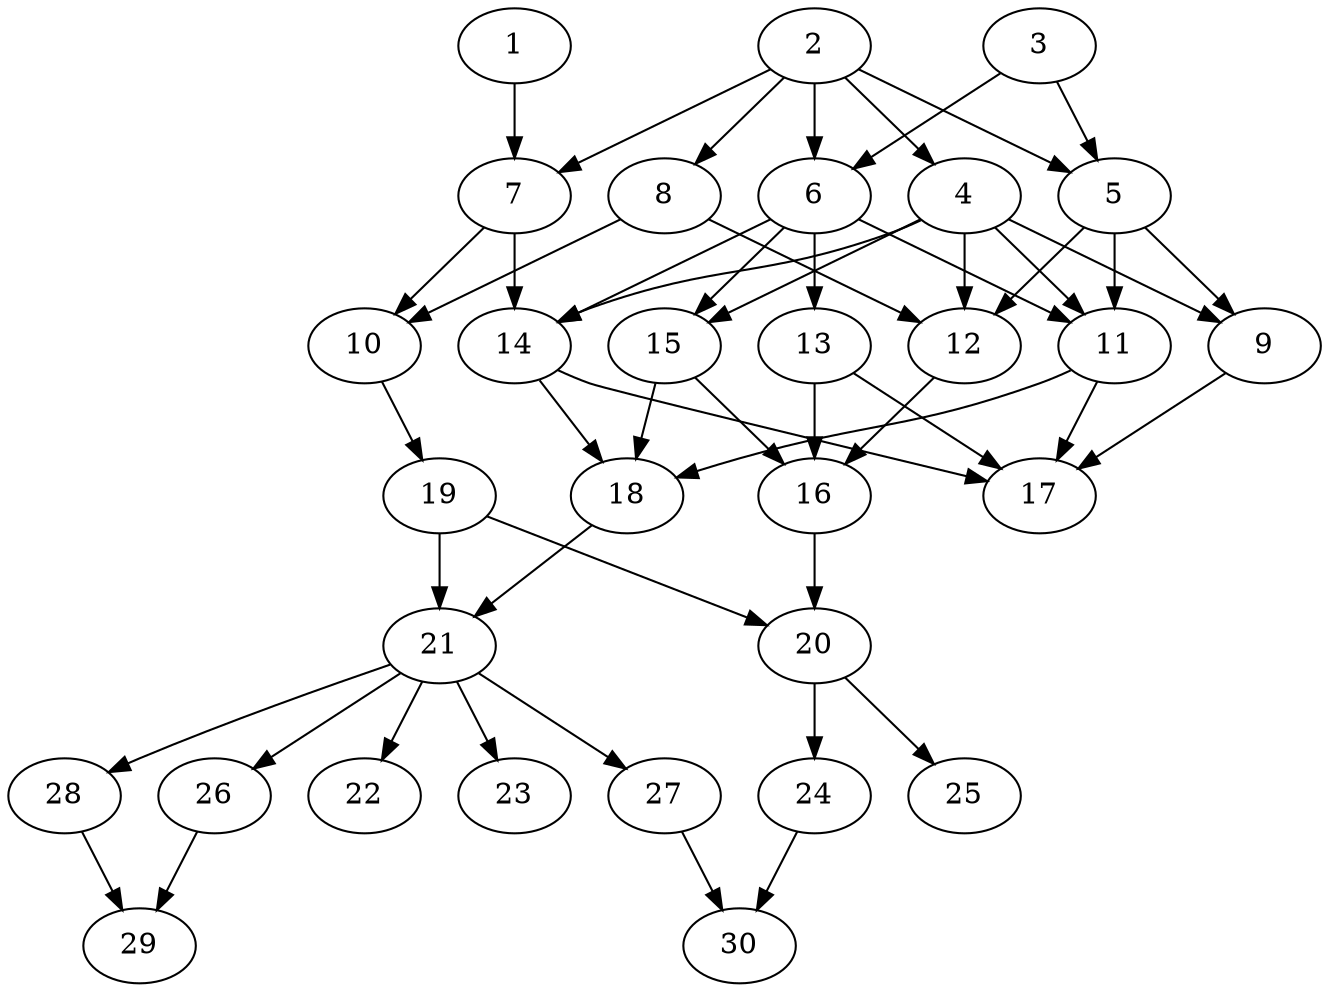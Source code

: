 // DAG automatically generated by daggen at Fri Jul 29 10:40:30 2022
// daggen.exe --dot -n 30 --ccr 0.5 --fat 0.5 --regular 0.5 --density 0.5 -o data\30/random_30_13.gv 
digraph G {
  1 [compute_size="4412979200", trans_size="261154", result_size="9216", ram="28728992",alpha="0.11"]
  1 -> 7 [size ="9216"]
  2 [compute_size="322030656746", trans_size="380589", result_size="9216", ram="8917904",alpha="0.12"]
  2 -> 4 [size ="9216"]
  2 -> 5 [size ="9216"]
  2 -> 6 [size ="9216"]
  2 -> 7 [size ="9216"]
  2 -> 8 [size ="9216"]
  3 [compute_size="549755813888", trans_size="408658", result_size="91136", ram="8209856",alpha="0.17"]
  3 -> 5 [size ="91136"]
  3 -> 6 [size ="91136"]
  4 [compute_size="30501109760", trans_size="99584", result_size="70656", ram="23796416",alpha="0.18"]
  4 -> 9 [size ="70656"]
  4 -> 11 [size ="70656"]
  4 -> 12 [size ="70656"]
  4 -> 14 [size ="70656"]
  4 -> 15 [size ="70656"]
  5 [compute_size="1073741824000", trans_size="761497", result_size="1024", ram="32674736",alpha="0.14"]
  5 -> 9 [size ="1024"]
  5 -> 11 [size ="1024"]
  5 -> 12 [size ="1024"]
  6 [compute_size="29379526656", trans_size="19630", result_size="91136", ram="16844240",alpha="0.05"]
  6 -> 11 [size ="91136"]
  6 -> 13 [size ="91136"]
  6 -> 14 [size ="91136"]
  6 -> 15 [size ="91136"]
  7 [compute_size="4341805056", trans_size="278992", result_size="29696", ram="23476448",alpha="0.12"]
  7 -> 10 [size ="29696"]
  7 -> 14 [size ="29696"]
  8 [compute_size="1144300165118", trans_size="698742", result_size="1024", ram="36930944",alpha="0.11"]
  8 -> 10 [size ="1024"]
  8 -> 12 [size ="1024"]
  9 [compute_size="108488525747", trans_size="67935", result_size="29696", ram="16229648",alpha="0.11"]
  9 -> 17 [size ="29696"]
  10 [compute_size="1543532544", trans_size="956826", result_size="29696", ram="36466832",alpha="0.12"]
  10 -> 19 [size ="29696"]
  11 [compute_size="1358659665213", trans_size="274996", result_size="1024", ram="6407264",alpha="0.12"]
  11 -> 17 [size ="1024"]
  11 -> 18 [size ="1024"]
  12 [compute_size="103320739527", trans_size="547018", result_size="9216", ram="51771440",alpha="0.12"]
  12 -> 16 [size ="9216"]
  13 [compute_size="14210777088", trans_size="295264", result_size="13312", ram="28583264",alpha="0.18"]
  13 -> 16 [size ="13312"]
  13 -> 17 [size ="13312"]
  14 [compute_size="782757789696", trans_size="201660", result_size="54272", ram="46995680",alpha="0.04"]
  14 -> 17 [size ="54272"]
  14 -> 18 [size ="54272"]
  15 [compute_size="68719476736", trans_size="497435", result_size="74752", ram="10348256",alpha="0.06"]
  15 -> 16 [size ="74752"]
  15 -> 18 [size ="74752"]
  16 [compute_size="269777789646", trans_size="657694", result_size="9216", ram="13595456",alpha="0.10"]
  16 -> 20 [size ="9216"]
  17 [compute_size="134217728000", trans_size="1045315", result_size="0", ram="5846528",alpha="0.17"]
  18 [compute_size="8589934592", trans_size="693531", result_size="70656", ram="9093728",alpha="0.04"]
  18 -> 21 [size ="70656"]
  19 [compute_size="30745853952", trans_size="205848", result_size="70656", ram="38527616",alpha="0.10"]
  19 -> 20 [size ="70656"]
  19 -> 21 [size ="70656"]
  20 [compute_size="620283822080", trans_size="1019740", result_size="91136", ram="52392368",alpha="0.14"]
  20 -> 24 [size ="91136"]
  20 -> 25 [size ="91136"]
  21 [compute_size="195658705983", trans_size="295041", result_size="13312", ram="2388656",alpha="0.03"]
  21 -> 22 [size ="13312"]
  21 -> 23 [size ="13312"]
  21 -> 26 [size ="13312"]
  21 -> 27 [size ="13312"]
  21 -> 28 [size ="13312"]
  22 [compute_size="293479488694", trans_size="437621", result_size="0", ram="26474960",alpha="0.16"]
  23 [compute_size="3150268416", trans_size="605042", result_size="0", ram="45055280",alpha="0.03"]
  24 [compute_size="368293445632", trans_size="536213", result_size="9216", ram="24848192",alpha="0.00"]
  24 -> 30 [size ="9216"]
  25 [compute_size="134217728000", trans_size="129411", result_size="0", ram="13437056",alpha="0.19"]
  26 [compute_size="21005312000", trans_size="103548", result_size="1024", ram="46837280",alpha="0.03"]
  26 -> 29 [size ="1024"]
  27 [compute_size="104638207683", trans_size="953693", result_size="1024", ram="46249616",alpha="0.17"]
  27 -> 30 [size ="1024"]
  28 [compute_size="1232228812520", trans_size="760506", result_size="1024", ram="49005776",alpha="0.07"]
  28 -> 29 [size ="1024"]
  29 [compute_size="1073741824000", trans_size="558303", result_size="0", ram="11767520",alpha="0.11"]
  30 [compute_size="327425607349", trans_size="803536", result_size="0", ram="36439904",alpha="0.14"]
}
